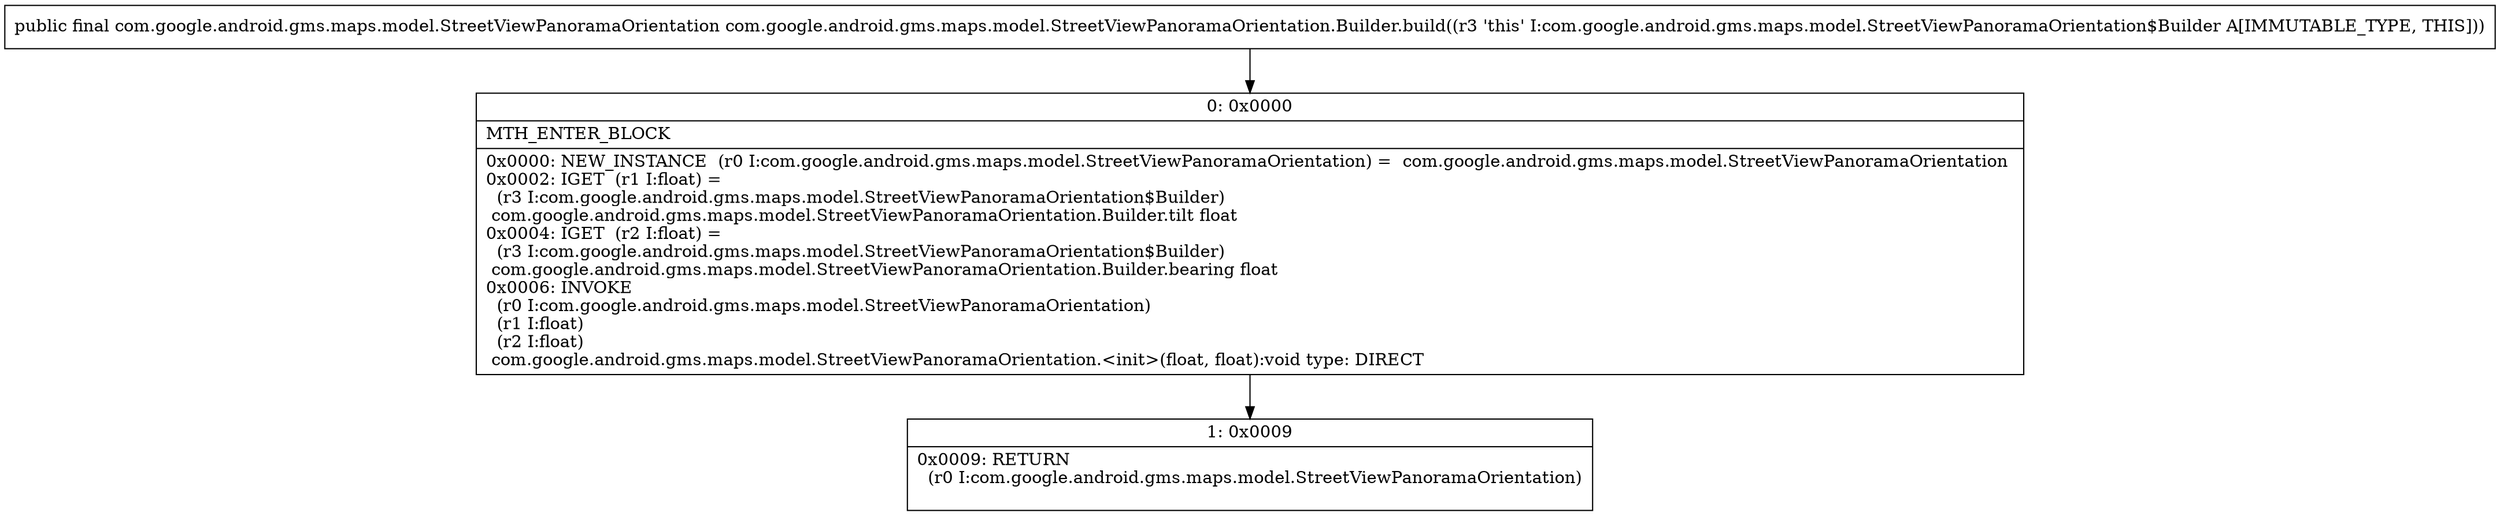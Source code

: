 digraph "CFG forcom.google.android.gms.maps.model.StreetViewPanoramaOrientation.Builder.build()Lcom\/google\/android\/gms\/maps\/model\/StreetViewPanoramaOrientation;" {
Node_0 [shape=record,label="{0\:\ 0x0000|MTH_ENTER_BLOCK\l|0x0000: NEW_INSTANCE  (r0 I:com.google.android.gms.maps.model.StreetViewPanoramaOrientation) =  com.google.android.gms.maps.model.StreetViewPanoramaOrientation \l0x0002: IGET  (r1 I:float) = \l  (r3 I:com.google.android.gms.maps.model.StreetViewPanoramaOrientation$Builder)\l com.google.android.gms.maps.model.StreetViewPanoramaOrientation.Builder.tilt float \l0x0004: IGET  (r2 I:float) = \l  (r3 I:com.google.android.gms.maps.model.StreetViewPanoramaOrientation$Builder)\l com.google.android.gms.maps.model.StreetViewPanoramaOrientation.Builder.bearing float \l0x0006: INVOKE  \l  (r0 I:com.google.android.gms.maps.model.StreetViewPanoramaOrientation)\l  (r1 I:float)\l  (r2 I:float)\l com.google.android.gms.maps.model.StreetViewPanoramaOrientation.\<init\>(float, float):void type: DIRECT \l}"];
Node_1 [shape=record,label="{1\:\ 0x0009|0x0009: RETURN  \l  (r0 I:com.google.android.gms.maps.model.StreetViewPanoramaOrientation)\l \l}"];
MethodNode[shape=record,label="{public final com.google.android.gms.maps.model.StreetViewPanoramaOrientation com.google.android.gms.maps.model.StreetViewPanoramaOrientation.Builder.build((r3 'this' I:com.google.android.gms.maps.model.StreetViewPanoramaOrientation$Builder A[IMMUTABLE_TYPE, THIS])) }"];
MethodNode -> Node_0;
Node_0 -> Node_1;
}


